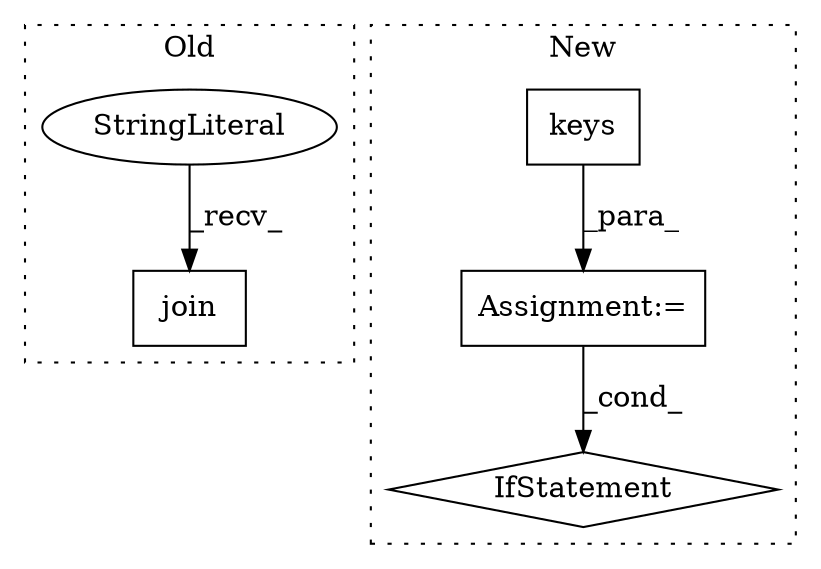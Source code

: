 digraph G {
subgraph cluster0 {
1 [label="join" a="32" s="3897,3912" l="5,1" shape="box"];
4 [label="StringLiteral" a="45" s="3892" l="4" shape="ellipse"];
label = "Old";
style="dotted";
}
subgraph cluster1 {
2 [label="keys" a="32" s="3695" l="6" shape="box"];
3 [label="Assignment:=" a="7" s="3684" l="1" shape="box"];
5 [label="IfStatement" a="25" s="3730,3750" l="4,2" shape="diamond"];
label = "New";
style="dotted";
}
2 -> 3 [label="_para_"];
3 -> 5 [label="_cond_"];
4 -> 1 [label="_recv_"];
}